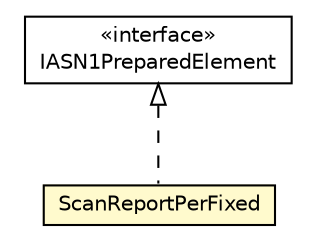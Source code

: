 #!/usr/local/bin/dot
#
# Class diagram 
# Generated by UMLGraph version 5.1 (http://www.umlgraph.org/)
#

digraph G {
	edge [fontname="Helvetica",fontsize=10,labelfontname="Helvetica",labelfontsize=10];
	node [fontname="Helvetica",fontsize=10,shape=plaintext];
	nodesep=0.25;
	ranksep=0.5;
	// org.universAAL.lddi.lib.ieeex73std.org.bn.coders.IASN1PreparedElement
	c6301072 [label=<<table title="org.universAAL.lddi.lib.ieeex73std.org.bn.coders.IASN1PreparedElement" border="0" cellborder="1" cellspacing="0" cellpadding="2" port="p" href="../../org/bn/coders/IASN1PreparedElement.html">
		<tr><td><table border="0" cellspacing="0" cellpadding="1">
<tr><td align="center" balign="center"> &#171;interface&#187; </td></tr>
<tr><td align="center" balign="center"> IASN1PreparedElement </td></tr>
		</table></td></tr>
		</table>>, fontname="Helvetica", fontcolor="black", fontsize=10.0];
	// org.universAAL.lddi.lib.ieeex73std.x73.p20601.ScanReportPerFixed
	c6301247 [label=<<table title="org.universAAL.lddi.lib.ieeex73std.x73.p20601.ScanReportPerFixed" border="0" cellborder="1" cellspacing="0" cellpadding="2" port="p" bgcolor="lemonChiffon" href="./ScanReportPerFixed.html">
		<tr><td><table border="0" cellspacing="0" cellpadding="1">
<tr><td align="center" balign="center"> ScanReportPerFixed </td></tr>
		</table></td></tr>
		</table>>, fontname="Helvetica", fontcolor="black", fontsize=10.0];
	//org.universAAL.lddi.lib.ieeex73std.x73.p20601.ScanReportPerFixed implements org.universAAL.lddi.lib.ieeex73std.org.bn.coders.IASN1PreparedElement
	c6301072:p -> c6301247:p [dir=back,arrowtail=empty,style=dashed];
}

